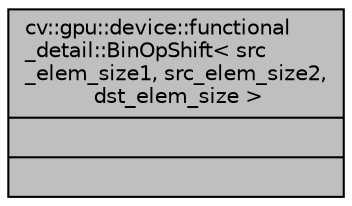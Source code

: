 digraph "cv::gpu::device::functional_detail::BinOpShift&lt; src_elem_size1, src_elem_size2, dst_elem_size &gt;"
{
 // LATEX_PDF_SIZE
  edge [fontname="Helvetica",fontsize="10",labelfontname="Helvetica",labelfontsize="10"];
  node [fontname="Helvetica",fontsize="10",shape=record];
  Node1 [label="{cv::gpu::device::functional\l_detail::BinOpShift\< src\l_elem_size1, src_elem_size2,\l dst_elem_size \>\n||}",height=0.2,width=0.4,color="black", fillcolor="grey75", style="filled", fontcolor="black",tooltip=" "];
}
